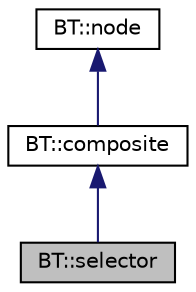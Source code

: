 digraph "BT::selector"
{
 // LATEX_PDF_SIZE
  edge [fontname="Helvetica",fontsize="10",labelfontname="Helvetica",labelfontsize="10"];
  node [fontname="Helvetica",fontsize="10",shape=record];
  Node1 [label="BT::selector",height=0.2,width=0.4,color="black", fillcolor="grey75", style="filled", fontcolor="black",tooltip="Selector behaviors."];
  Node2 -> Node1 [dir="back",color="midnightblue",fontsize="10",style="solid",fontname="Helvetica"];
  Node2 [label="BT::composite",height=0.2,width=0.4,color="black", fillcolor="white", style="filled",URL="$classBT_1_1composite.html",tooltip=" "];
  Node3 -> Node2 [dir="back",color="midnightblue",fontsize="10",style="solid",fontname="Helvetica"];
  Node3 [label="BT::node",height=0.2,width=0.4,color="black", fillcolor="white", style="filled",URL="$classBT_1_1node.html",tooltip=" "];
}
